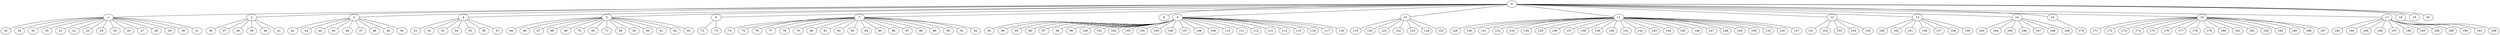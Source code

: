 
graph graphname {
    0 -- 1
0 -- 2
0 -- 3
0 -- 4
0 -- 5
0 -- 6
0 -- 7
0 -- 8
0 -- 9
0 -- 10
0 -- 11
0 -- 12
0 -- 13
0 -- 14
0 -- 15
0 -- 16
0 -- 17
0 -- 18
0 -- 19
0 -- 20
1 -- 32
1 -- 34
1 -- 35
1 -- 33
1 -- 21
1 -- 22
1 -- 23
1 -- 24
1 -- 25
1 -- 26
1 -- 27
1 -- 28
1 -- 29
1 -- 30
1 -- 31
2 -- 36
2 -- 37
2 -- 38
2 -- 39
2 -- 40
2 -- 41
3 -- 42
3 -- 43
3 -- 44
3 -- 45
3 -- 46
3 -- 47
3 -- 48
3 -- 49
3 -- 50
4 -- 51
4 -- 52
4 -- 53
4 -- 54
4 -- 55
4 -- 56
4 -- 57
5 -- 64
5 -- 66
5 -- 67
5 -- 68
5 -- 69
5 -- 70
5 -- 65
5 -- 71
5 -- 58
5 -- 59
5 -- 60
5 -- 61
5 -- 62
5 -- 63
6 -- 72
6 -- 73
7 -- 74
7 -- 75
7 -- 76
7 -- 77
7 -- 78
7 -- 79
7 -- 80
7 -- 81
7 -- 82
7 -- 83
7 -- 84
7 -- 85
7 -- 86
7 -- 87
7 -- 88
7 -- 89
7 -- 90
7 -- 91
7 -- 92
9 -- 93
9 -- 94
9 -- 95
9 -- 96
9 -- 97
9 -- 98
9 -- 99
9 -- 100
9 -- 101
9 -- 102
9 -- 103
9 -- 104
9 -- 105
9 -- 106
9 -- 107
9 -- 108
9 -- 109
9 -- 110
9 -- 111
9 -- 112
9 -- 113
9 -- 114
9 -- 115
9 -- 116
9 -- 117
9 -- 118
10 -- 119
10 -- 120
10 -- 121
10 -- 122
10 -- 123
10 -- 124
10 -- 125
11 -- 128
11 -- 130
11 -- 131
11 -- 132
11 -- 133
11 -- 134
11 -- 129
11 -- 136
11 -- 137
11 -- 138
11 -- 139
11 -- 140
11 -- 141
11 -- 142
11 -- 143
11 -- 144
11 -- 145
11 -- 146
11 -- 147
11 -- 148
11 -- 149
11 -- 150
11 -- 135
11 -- 126
11 -- 127
12 -- 151
12 -- 152
12 -- 153
12 -- 154
12 -- 155
13 -- 160
13 -- 162
13 -- 161
13 -- 156
13 -- 157
13 -- 158
13 -- 159
14 -- 163
14 -- 164
14 -- 165
14 -- 166
14 -- 167
14 -- 168
14 -- 169
15 -- 170
16 -- 171
16 -- 172
16 -- 173
16 -- 174
16 -- 175
16 -- 176
16 -- 177
16 -- 178
16 -- 179
16 -- 180
16 -- 181
16 -- 182
16 -- 183
16 -- 184
16 -- 185
16 -- 186
16 -- 187
17 -- 192
17 -- 194
17 -- 195
17 -- 196
17 -- 197
17 -- 198
17 -- 193
17 -- 188
17 -- 189
17 -- 190
17 -- 191
18 -- 199

}
